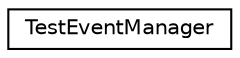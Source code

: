 digraph "Graphical Class Hierarchy"
{
 // LATEX_PDF_SIZE
  edge [fontname="Helvetica",fontsize="10",labelfontname="Helvetica",labelfontsize="10"];
  node [fontname="Helvetica",fontsize="10",shape=record];
  rankdir="LR";
  Node0 [label="TestEventManager",height=0.2,width=0.4,color="black", fillcolor="white", style="filled",URL="$classTestEventManager.html",tooltip="TestEventManager.java."];
}
